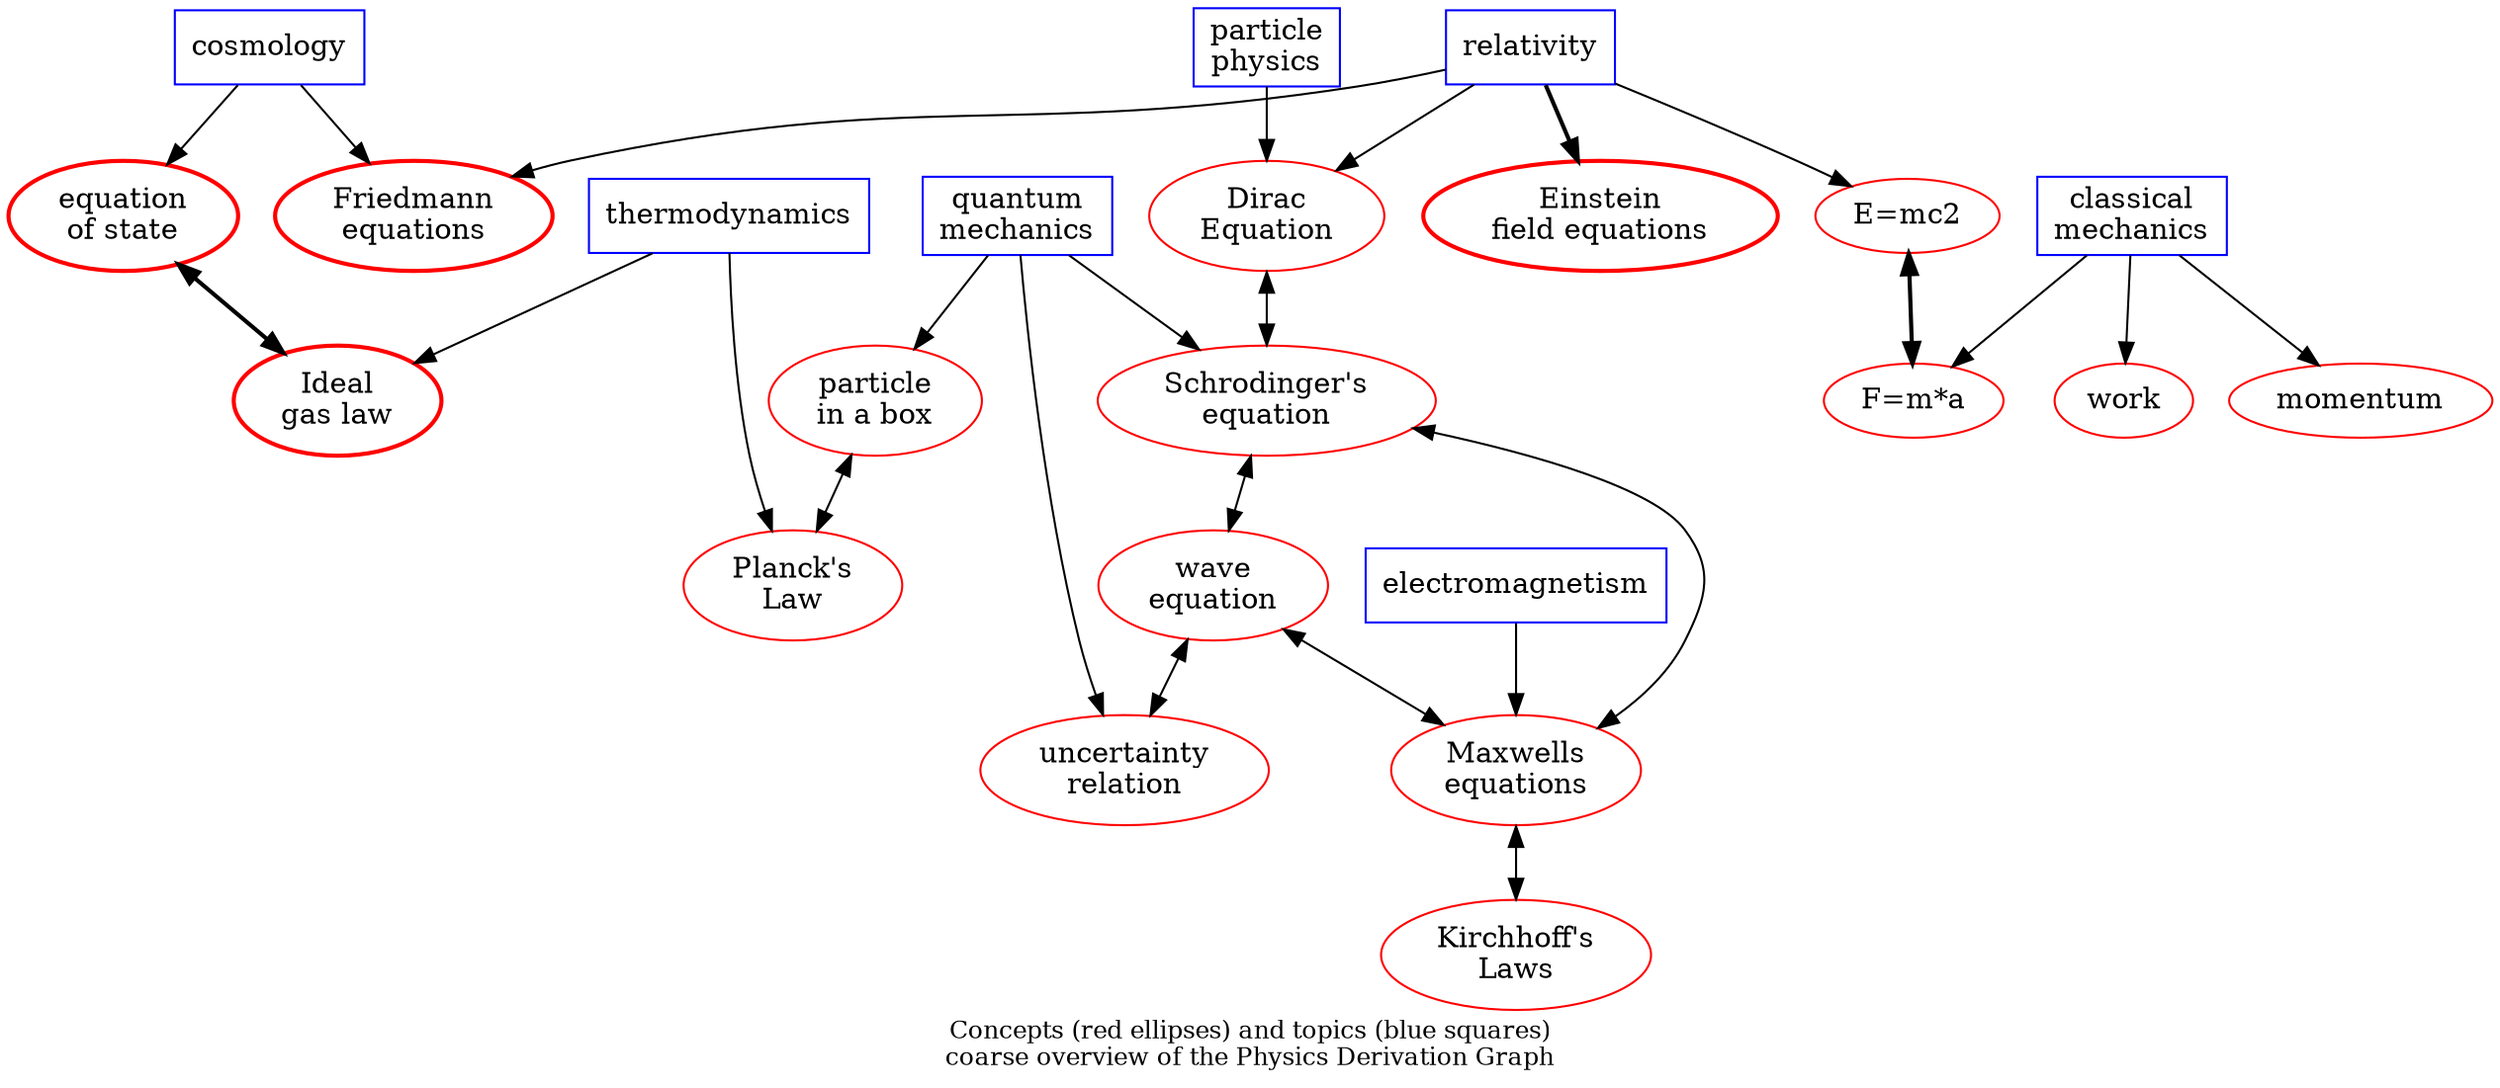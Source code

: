 digraph topicsAndConcepts {
node [shape=box,color=blue];  
#  astronomy [label="astronomy"]; 
  cosmology; 
  quantum_mechanics   [label="quantum\nmechanics"]; 
  classical_mechanics [label="classical\nmechanics"]; 
  particle_physics    [label="particle\nphysics"]; 
  relativity; 
  thermodynamics; 
  electromagnetism;
node [shape=ellipse,color=red]; 
  Schrodingers_equation    [label="Schrodinger's\nequation"]; 
  particle_in_a_box        [label="particle\nin a box"]; 
  work; 
  "F=m*a"; 
  momentum; 
  Dirac_equation           [label="Dirac\nEquation"]; 
  uncertainty_relation     [label="uncertainty\nrelation"];
  Maxwells_equations       [label="Maxwells\nequations"];
  Plancks_Law              [label="Planck's\nLaw"];
  Kirchhoffs_Laws          [label="Kirchhoff's\nLaws"];
  wave_equation            [label="wave\nequation"];
  Friedmann_equations      [label="Friedmann\nequations",     penwidth=2,URL="https://en.wikipedia.org/wiki/Friedmann_equations"];
  Einstein_field_equations [label="Einstein\nfield equations",penwidth=2,URL="https://en.wikipedia.org/wiki/Einstein_field_equations"];
  Ideal_gas_law            [label="Ideal\ngas law",           penwidth=2,URL="https://en.wikipedia.org/wiki/Ideal_gas_law"];
  Cosmological_equation_of_state [label="equation\nof state", penwidth=2,URL="https://en.wikipedia.org/wiki/Equation_of_state_(cosmology)"];

quantum_mechanics->Schrodingers_equation;
quantum_mechanics->particle_in_a_box;
quantum_mechanics->uncertainty_relation;
classical_mechanics->work;
classical_mechanics->"F=m*a";
classical_mechanics->momentum;
particle_physics->Dirac_equation;
relativity->Dirac_equation;
relativity->"E=mc2";
thermodynamics->Plancks_Law;
thermodynamics->Ideal_gas_law;

electromagnetism->Maxwells_equations;
cosmology->Friedmann_equations;
cosmology->Cosmological_equation_of_state;
relativity->Friedmann_equations;
relativity->Einstein_field_equations       [penwidth=2,URL="https://en.wikipedia.org/wiki/Mathematics_of_general_relativity#The_Einstein_field_equations"];

Cosmological_equation_of_state->Ideal_gas_law [dir=both,penwidth=2,URL="https://en.wikipedia.org/wiki/Equation_of_state_(cosmology)"];
"E=mc2"->"F=m*a"                              [dir=both,penwidth=2,URL="http://www.mrelativity.net/relationshipef/the_relationship_between_e_and_f_p1.htm"]; #  http://www.emc2-explained.info/Emc2/Deriving.htm
Dirac_equation->Schrodingers_equation         [dir=both]; # derivation_of_dirac_equation.pdf derivation_of_schrodinger_and_dirac_equations.pdf
Schrodingers_equation->wave_equation          [dir=both]; # derivation_of_schrodinger_equation_2006_Ward.pdf
wave_equation->uncertainty_relation           [dir=both]; # derivation_of_heisenberg_uncertainty_principle.pdf, derivation_of_heisenberg_uncertainty_principle_2010_Kessler.pdf
particle_in_a_box->Plancks_Law                [dir=both]; # derivation_of_plank.pdf
wave_equation->Maxwells_equations             [dir=both];
Maxwells_equations->Kirchhoffs_Laws           [dir=both]; # derivation_of_kirchhoff.pdf
Schrodingers_equation->Maxwells_equations     [dir=both]; # derivation_of_schrodinger_equation_2006_Ward.pdf

overlap=false
label="Concepts (red ellipses) and topics (blue squares)\ncoarse overview of the Physics Derivation Graph"
fontsize=12;
}

# neato -Tsvg topic_and_concept_graph.gv > file.svg
# neato -Tpng topic_and_concept_graph.gv > file.png
